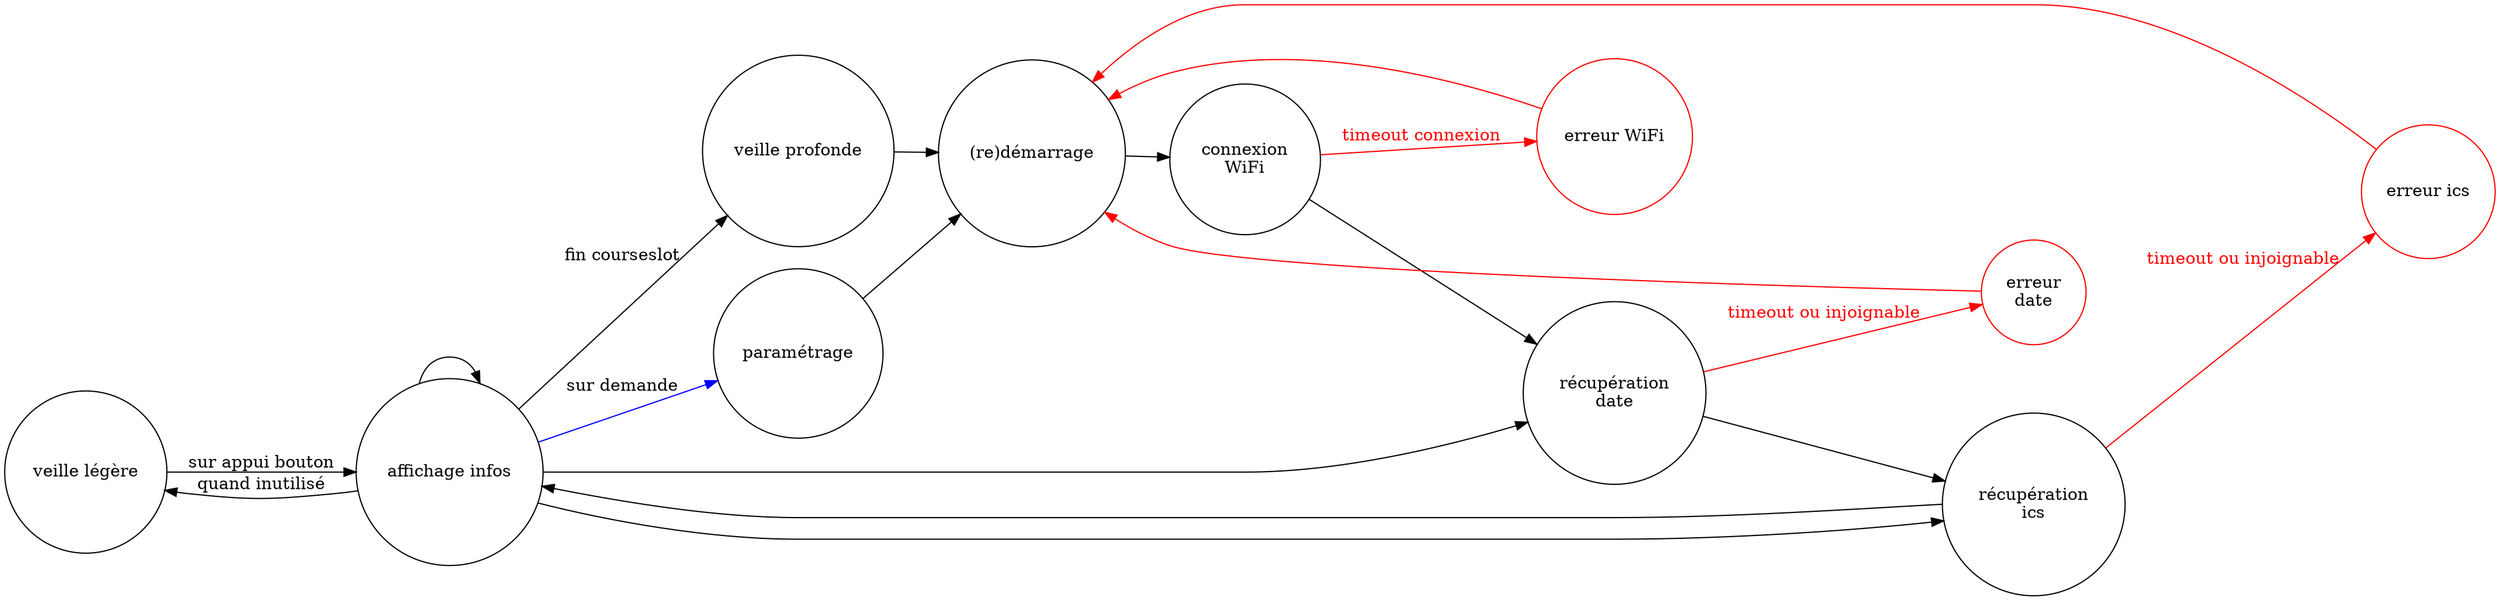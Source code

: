 digraph states {
  rankdir="LR";
  node [shape=circle];
  lightsleep[label="veille légère"];
  deepsleep[label="veille profonde"];
  reboot[label="(re)démarrage"];
  wifico[label="connexion\nWiFi"];
  date[label="récupération\ndate"];
  ics[label="récupération\nics"];
  settings[label="paramétrage"];
  showtime[label="affichage infos"];
  /* erreurs */
  {
    node [color=red];
    err_wifico[label="erreur WiFi"];	   
    err_date[label="erreur\ndate"];
    err_ics[label="erreur ics"];
  }
  {
    edge [color=red, fontcolor=red];
    wifico->err_wifico [label="timeout connexion"];
    date->err_date [label="timeout ou injoignable"];
    ics->err_ics [label="timeout ou injoignable"];
    err_wifico->reboot;
    err_date->reboot;
    err_ics->reboot;
  }
  reboot->wifico;
  wifico->date;
  date->ics;
  ics->showtime;
  settings->reboot;
  showtime->ics;
  showtime->date;
  showtime->showtime;
  showtime->settings [color=blue,label="sur demande"];
  showtime->deepsleep[label="fin courseslot"];
  deepsleep->reboot;
  showtime->lightsleep[label="quand inutilisé"];
  lightsleep->showtime[label="sur appui bouton"];
}
